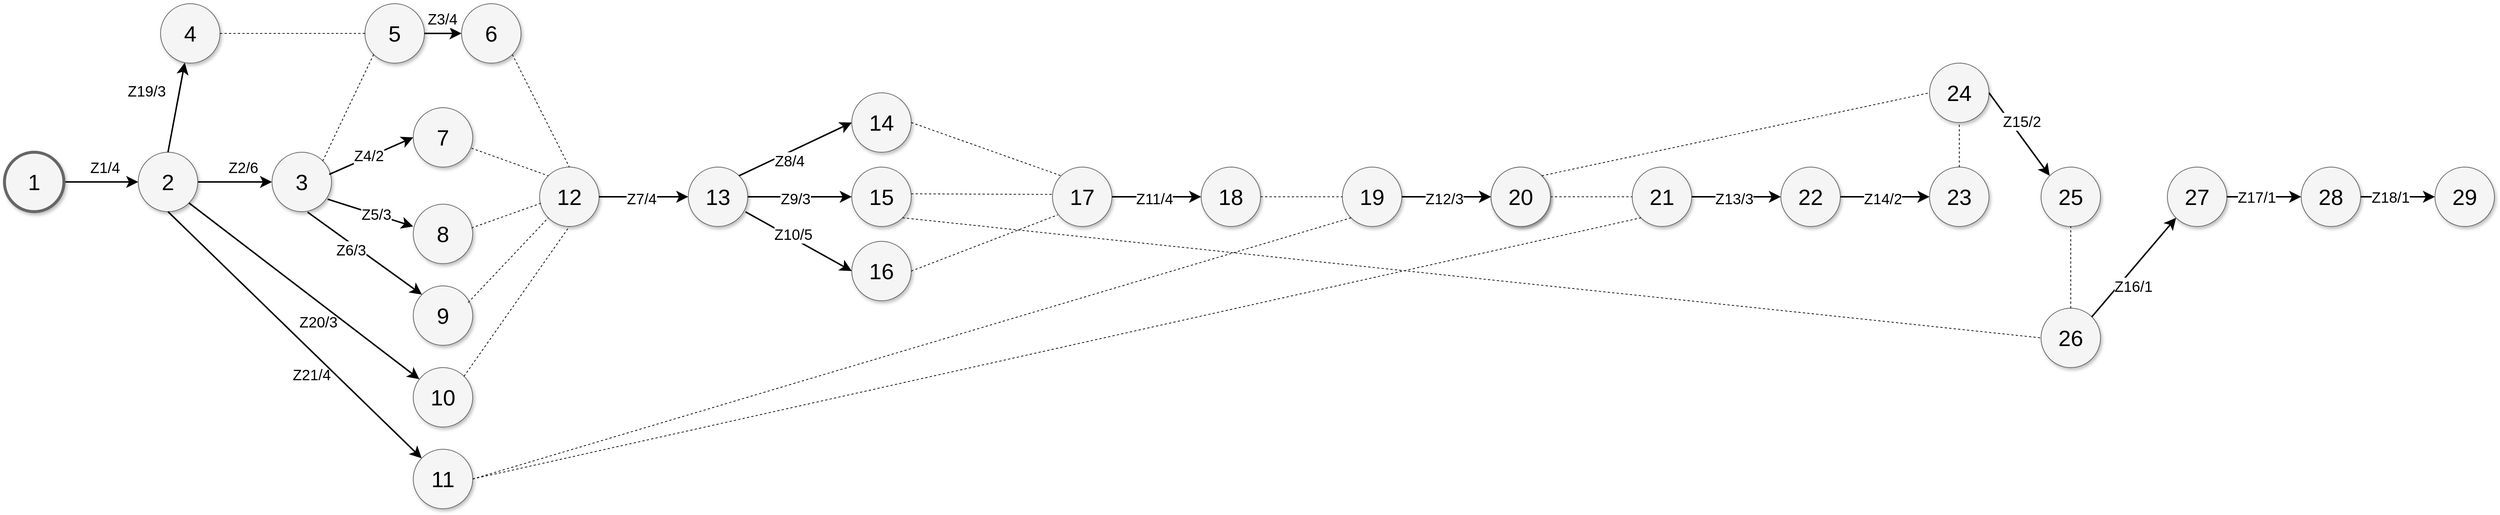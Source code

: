 <mxfile version="26.1.3">
  <diagram name="Page-1" id="ff44883e-f642-bcb2-894b-16b3d25a3f0b">
    <mxGraphModel dx="1693" dy="799" grid="1" gridSize="10" guides="1" tooltips="1" connect="1" arrows="1" fold="1" page="1" pageScale="1.5" pageWidth="1169" pageHeight="826" background="none" math="0" shadow="0">
      <root>
        <mxCell id="0" style=";html=1;" />
        <mxCell id="1" style=";html=1;" parent="0" />
        <mxCell id="f0bcc99304e6f5a-9" style="edgeStyle=none;curved=1;html=1;startSize=10;endArrow=classic;endFill=1;endSize=10;strokeColor=#000000;strokeWidth=2;fontSize=12;" parent="1" source="f0bcc99304e6f5a-1" target="f0bcc99304e6f5a-2" edge="1">
          <mxGeometry relative="1" as="geometry" />
        </mxCell>
        <mxCell id="f0bcc99304e6f5a-18" value="Z1/4" style="text;html=1;resizable=0;points=[];align=center;verticalAlign=middle;labelBackgroundColor=none;fontSize=20;" parent="f0bcc99304e6f5a-9" vertex="1" connectable="0">
          <mxGeometry x="0.255" y="-5" relative="1" as="geometry">
            <mxPoint x="-8" y="-25" as="offset" />
          </mxGeometry>
        </mxCell>
        <mxCell id="f0bcc99304e6f5a-1" value="1" style="ellipse;whiteSpace=wrap;html=1;rounded=0;shadow=1;strokeColor=#666666;strokeWidth=4;fontSize=30;align=center;fillColor=#f5f5f5;" parent="1" vertex="1">
          <mxGeometry x="10" y="560" width="80" height="80" as="geometry" />
        </mxCell>
        <mxCell id="f0bcc99304e6f5a-10" style="edgeStyle=none;curved=1;html=1;startSize=10;endFill=1;endSize=10;strokeWidth=2;fontSize=12;" parent="1" source="f0bcc99304e6f5a-2" target="f0bcc99304e6f5a-6" edge="1">
          <mxGeometry relative="1" as="geometry" />
        </mxCell>
        <mxCell id="f0bcc99304e6f5a-20" value="Z2/6" style="text;html=1;resizable=0;points=[];align=center;verticalAlign=middle;labelBackgroundColor=#ffffff;fontSize=20;" parent="f0bcc99304e6f5a-10" vertex="1" connectable="0">
          <mxGeometry x="0.154" relative="1" as="geometry">
            <mxPoint x="3" y="-20" as="offset" />
          </mxGeometry>
        </mxCell>
        <mxCell id="f0bcc99304e6f5a-2" value="2" style="ellipse;whiteSpace=wrap;html=1;rounded=0;shadow=1;strokeColor=#666666;strokeWidth=1;fontSize=30;align=center;fillColor=#f5f5f5;" parent="1" vertex="1">
          <mxGeometry x="190" y="560" width="80" height="80" as="geometry" />
        </mxCell>
        <mxCell id="f0bcc99304e6f5a-4" value="5" style="ellipse;whiteSpace=wrap;html=1;rounded=0;shadow=1;strokeColor=#666666;strokeWidth=1;fontSize=30;align=center;fillColor=#f5f5f5;" parent="1" vertex="1">
          <mxGeometry x="495" y="360" width="80" height="80" as="geometry" />
        </mxCell>
        <mxCell id="f0bcc99304e6f5a-6" value="3" style="ellipse;whiteSpace=wrap;html=1;rounded=0;shadow=1;strokeColor=#666666;strokeWidth=1;fontSize=30;align=center;fillColor=#f5f5f5;" parent="1" vertex="1">
          <mxGeometry x="370" y="560" width="80" height="80" as="geometry" />
        </mxCell>
        <mxCell id="OoFEEfyxgxCQ3jexst7W-2" value="7" style="ellipse;whiteSpace=wrap;html=1;rounded=0;shadow=1;strokeColor=#666666;strokeWidth=1;fontSize=30;align=center;fillColor=#f5f5f5;" parent="1" vertex="1">
          <mxGeometry x="560" y="500" width="80" height="80" as="geometry" />
        </mxCell>
        <mxCell id="OoFEEfyxgxCQ3jexst7W-3" style="edgeStyle=none;curved=1;html=1;startSize=10;endFill=1;endSize=10;strokeWidth=2;fontSize=12;entryX=0;entryY=0.5;entryDx=0;entryDy=0;exitX=0.962;exitY=0.373;exitDx=0;exitDy=0;exitPerimeter=0;" parent="1" source="f0bcc99304e6f5a-6" target="OoFEEfyxgxCQ3jexst7W-2" edge="1">
          <mxGeometry relative="1" as="geometry">
            <mxPoint x="420" y="912" as="sourcePoint" />
            <mxPoint x="582" y="939.29" as="targetPoint" />
          </mxGeometry>
        </mxCell>
        <mxCell id="OoFEEfyxgxCQ3jexst7W-4" value="Z4/2" style="text;html=1;resizable=0;points=[];align=center;verticalAlign=middle;labelBackgroundColor=#ffffff;fontSize=20;" parent="OoFEEfyxgxCQ3jexst7W-3" vertex="1" connectable="0">
          <mxGeometry x="-0.349" y="-1" relative="1" as="geometry">
            <mxPoint x="16" y="-11" as="offset" />
          </mxGeometry>
        </mxCell>
        <mxCell id="OoFEEfyxgxCQ3jexst7W-5" value="8" style="ellipse;whiteSpace=wrap;html=1;rounded=0;shadow=1;strokeColor=#666666;strokeWidth=1;fontSize=30;align=center;fillColor=#f5f5f5;" parent="1" vertex="1">
          <mxGeometry x="560" y="630" width="80" height="80" as="geometry" />
        </mxCell>
        <mxCell id="OoFEEfyxgxCQ3jexst7W-6" style="edgeStyle=none;curved=1;html=1;startSize=10;endFill=1;endSize=10;strokeWidth=2;fontSize=12;entryX=0;entryY=0.375;entryDx=0;entryDy=0;exitX=0.935;exitY=0.79;exitDx=0;exitDy=0;entryPerimeter=0;exitPerimeter=0;" parent="1" source="f0bcc99304e6f5a-6" target="OoFEEfyxgxCQ3jexst7W-5" edge="1">
          <mxGeometry relative="1" as="geometry">
            <mxPoint x="438" y="800" as="sourcePoint" />
            <mxPoint x="582" y="1111.29" as="targetPoint" />
          </mxGeometry>
        </mxCell>
        <mxCell id="OoFEEfyxgxCQ3jexst7W-7" value="Z5/3" style="text;html=1;resizable=0;points=[];align=center;verticalAlign=middle;labelBackgroundColor=#ffffff;fontSize=20;" parent="OoFEEfyxgxCQ3jexst7W-6" vertex="1" connectable="0">
          <mxGeometry x="-0.349" y="-1" relative="1" as="geometry">
            <mxPoint x="28" y="7" as="offset" />
          </mxGeometry>
        </mxCell>
        <mxCell id="OoFEEfyxgxCQ3jexst7W-8" value="9" style="ellipse;whiteSpace=wrap;html=1;rounded=0;shadow=1;strokeColor=#666666;strokeWidth=1;fontSize=30;align=center;fillColor=#f5f5f5;" parent="1" vertex="1">
          <mxGeometry x="560" y="740" width="80" height="80" as="geometry" />
        </mxCell>
        <mxCell id="OoFEEfyxgxCQ3jexst7W-9" style="edgeStyle=none;curved=1;html=1;startSize=10;endFill=1;endSize=10;strokeWidth=2;fontSize=12;entryX=0;entryY=0;entryDx=0;entryDy=0;exitX=0.598;exitY=1.008;exitDx=0;exitDy=0;exitPerimeter=0;" parent="1" source="f0bcc99304e6f5a-6" target="OoFEEfyxgxCQ3jexst7W-8" edge="1">
          <mxGeometry relative="1" as="geometry">
            <mxPoint x="425" y="780" as="sourcePoint" />
            <mxPoint x="582" y="1251.29" as="targetPoint" />
          </mxGeometry>
        </mxCell>
        <mxCell id="OoFEEfyxgxCQ3jexst7W-10" value="Z6/3" style="text;html=1;resizable=0;points=[];align=center;verticalAlign=middle;labelBackgroundColor=#ffffff;fontSize=20;" parent="OoFEEfyxgxCQ3jexst7W-9" vertex="1" connectable="0">
          <mxGeometry x="-0.349" y="-1" relative="1" as="geometry">
            <mxPoint x="8" y="13" as="offset" />
          </mxGeometry>
        </mxCell>
        <mxCell id="OoFEEfyxgxCQ3jexst7W-11" value="12" style="ellipse;whiteSpace=wrap;html=1;rounded=0;shadow=1;strokeColor=#666666;strokeWidth=1;fontSize=30;align=center;fillColor=#f5f5f5;" parent="1" vertex="1">
          <mxGeometry x="730" y="580" width="80" height="80" as="geometry" />
        </mxCell>
        <mxCell id="OoFEEfyxgxCQ3jexst7W-15" value="" style="endArrow=none;dashed=1;html=1;rounded=0;exitX=0.923;exitY=0.28;exitDx=0;exitDy=0;exitPerimeter=0;entryX=0;entryY=1;entryDx=0;entryDy=0;" parent="1" source="OoFEEfyxgxCQ3jexst7W-8" target="OoFEEfyxgxCQ3jexst7W-11" edge="1">
          <mxGeometry width="50" height="50" relative="1" as="geometry">
            <mxPoint x="670" y="760" as="sourcePoint" />
            <mxPoint x="720" y="710" as="targetPoint" />
          </mxGeometry>
        </mxCell>
        <mxCell id="OoFEEfyxgxCQ3jexst7W-18" value="" style="endArrow=none;dashed=1;html=1;rounded=0;exitX=0.981;exitY=0.399;exitDx=0;exitDy=0;exitPerimeter=0;entryX=0.024;entryY=0.608;entryDx=0;entryDy=0;entryPerimeter=0;" parent="1" source="OoFEEfyxgxCQ3jexst7W-5" target="OoFEEfyxgxCQ3jexst7W-11" edge="1">
          <mxGeometry width="50" height="50" relative="1" as="geometry">
            <mxPoint x="610" y="722.5" as="sourcePoint" />
            <mxPoint x="730" y="617.5" as="targetPoint" />
          </mxGeometry>
        </mxCell>
        <mxCell id="OoFEEfyxgxCQ3jexst7W-19" value="" style="endArrow=none;dashed=1;html=1;rounded=0;exitX=0.979;exitY=0.682;exitDx=0;exitDy=0;exitPerimeter=0;entryX=0;entryY=0;entryDx=0;entryDy=0;" parent="1" source="OoFEEfyxgxCQ3jexst7W-2" target="OoFEEfyxgxCQ3jexst7W-11" edge="1">
          <mxGeometry width="50" height="50" relative="1" as="geometry">
            <mxPoint x="648" y="582" as="sourcePoint" />
            <mxPoint x="738" y="550" as="targetPoint" />
          </mxGeometry>
        </mxCell>
        <mxCell id="OoFEEfyxgxCQ3jexst7W-20" value="" style="endArrow=none;dashed=1;html=1;rounded=0;exitX=1;exitY=1;exitDx=0;exitDy=0;entryX=0.5;entryY=0;entryDx=0;entryDy=0;" parent="1" source="OoFEEfyxgxCQ3jexst7W-52" target="OoFEEfyxgxCQ3jexst7W-11" edge="1">
          <mxGeometry width="50" height="50" relative="1" as="geometry">
            <mxPoint x="658" y="552" as="sourcePoint" />
            <mxPoint x="748" y="520" as="targetPoint" />
          </mxGeometry>
        </mxCell>
        <mxCell id="OoFEEfyxgxCQ3jexst7W-21" value="13" style="ellipse;whiteSpace=wrap;html=1;rounded=0;shadow=1;strokeColor=#666666;strokeWidth=1;fontSize=30;align=center;fillColor=#f5f5f5;" parent="1" vertex="1">
          <mxGeometry x="930" y="580" width="80" height="80" as="geometry" />
        </mxCell>
        <mxCell id="OoFEEfyxgxCQ3jexst7W-22" style="edgeStyle=none;curved=1;html=1;startSize=10;endFill=1;endSize=10;strokeWidth=2;fontSize=12;entryX=0;entryY=0.5;entryDx=0;entryDy=0;exitX=1;exitY=0.5;exitDx=0;exitDy=0;" parent="1" source="OoFEEfyxgxCQ3jexst7W-11" target="OoFEEfyxgxCQ3jexst7W-21" edge="1">
          <mxGeometry relative="1" as="geometry">
            <mxPoint x="780" y="576.5" as="sourcePoint" />
            <mxPoint x="917" y="1064.79" as="targetPoint" />
          </mxGeometry>
        </mxCell>
        <mxCell id="OoFEEfyxgxCQ3jexst7W-23" value="Z7/4" style="text;html=1;resizable=0;points=[];align=center;verticalAlign=middle;labelBackgroundColor=#ffffff;fontSize=20;" parent="OoFEEfyxgxCQ3jexst7W-22" vertex="1" connectable="0">
          <mxGeometry x="-0.349" y="-1" relative="1" as="geometry">
            <mxPoint x="18" y="1" as="offset" />
          </mxGeometry>
        </mxCell>
        <mxCell id="OoFEEfyxgxCQ3jexst7W-24" value="14" style="ellipse;whiteSpace=wrap;html=1;rounded=0;shadow=1;strokeColor=#666666;strokeWidth=1;fontSize=30;align=center;fillColor=#f5f5f5;" parent="1" vertex="1">
          <mxGeometry x="1150" y="480" width="80" height="80" as="geometry" />
        </mxCell>
        <mxCell id="OoFEEfyxgxCQ3jexst7W-25" style="edgeStyle=none;curved=1;html=1;startSize=10;endFill=1;endSize=10;strokeWidth=2;fontSize=12;entryX=0;entryY=0.5;entryDx=0;entryDy=0;exitX=1;exitY=0;exitDx=0;exitDy=0;" parent="1" source="OoFEEfyxgxCQ3jexst7W-21" target="OoFEEfyxgxCQ3jexst7W-24" edge="1">
          <mxGeometry relative="1" as="geometry">
            <mxPoint x="1020" y="490" as="sourcePoint" />
            <mxPoint x="1127" y="934.79" as="targetPoint" />
          </mxGeometry>
        </mxCell>
        <mxCell id="OoFEEfyxgxCQ3jexst7W-26" value="Z8&lt;span style=&quot;background-color: light-dark(rgb(255, 255, 255), rgb(18, 18, 18)); color: light-dark(rgb(0, 0, 0), rgb(255, 255, 255));&quot;&gt;/4&lt;/span&gt;" style="text;html=1;resizable=0;points=[];align=center;verticalAlign=middle;labelBackgroundColor=#ffffff;fontSize=20;" parent="OoFEEfyxgxCQ3jexst7W-25" vertex="1" connectable="0">
          <mxGeometry x="-0.349" y="-1" relative="1" as="geometry">
            <mxPoint x="18" y="1" as="offset" />
          </mxGeometry>
        </mxCell>
        <mxCell id="OoFEEfyxgxCQ3jexst7W-27" value="15" style="ellipse;whiteSpace=wrap;html=1;rounded=0;shadow=1;strokeColor=#666666;strokeWidth=1;fontSize=30;align=center;fillColor=#f5f5f5;" parent="1" vertex="1">
          <mxGeometry x="1150" y="580" width="80" height="80" as="geometry" />
        </mxCell>
        <mxCell id="OoFEEfyxgxCQ3jexst7W-28" style="edgeStyle=none;curved=1;html=1;startSize=10;endFill=1;endSize=10;strokeWidth=2;fontSize=12;entryX=0;entryY=0.5;entryDx=0;entryDy=0;exitX=1;exitY=0.5;exitDx=0;exitDy=0;" parent="1" source="OoFEEfyxgxCQ3jexst7W-21" target="OoFEEfyxgxCQ3jexst7W-27" edge="1">
          <mxGeometry relative="1" as="geometry">
            <mxPoint x="1030" y="590" as="sourcePoint" />
            <mxPoint x="1137" y="1034.79" as="targetPoint" />
          </mxGeometry>
        </mxCell>
        <mxCell id="OoFEEfyxgxCQ3jexst7W-29" value="Z9/3" style="text;html=1;resizable=0;points=[];align=center;verticalAlign=middle;labelBackgroundColor=#ffffff;fontSize=20;" parent="OoFEEfyxgxCQ3jexst7W-28" vertex="1" connectable="0">
          <mxGeometry x="-0.349" y="-1" relative="1" as="geometry">
            <mxPoint x="18" y="1" as="offset" />
          </mxGeometry>
        </mxCell>
        <mxCell id="OoFEEfyxgxCQ3jexst7W-30" value="16" style="ellipse;whiteSpace=wrap;html=1;rounded=0;shadow=1;strokeColor=#666666;strokeWidth=1;fontSize=30;align=center;fillColor=#f5f5f5;" parent="1" vertex="1">
          <mxGeometry x="1150" y="680" width="80" height="80" as="geometry" />
        </mxCell>
        <mxCell id="OoFEEfyxgxCQ3jexst7W-31" style="edgeStyle=none;curved=1;html=1;startSize=10;endFill=1;endSize=10;strokeWidth=2;fontSize=12;entryX=0;entryY=0.5;entryDx=0;entryDy=0;exitX=0.962;exitY=0.753;exitDx=0;exitDy=0;exitPerimeter=0;" parent="1" source="OoFEEfyxgxCQ3jexst7W-21" target="OoFEEfyxgxCQ3jexst7W-30" edge="1">
          <mxGeometry relative="1" as="geometry">
            <mxPoint x="1020" y="690" as="sourcePoint" />
            <mxPoint x="1127" y="1134.79" as="targetPoint" />
          </mxGeometry>
        </mxCell>
        <mxCell id="OoFEEfyxgxCQ3jexst7W-32" value="Z10/5" style="text;html=1;resizable=0;points=[];align=center;verticalAlign=middle;labelBackgroundColor=#ffffff;fontSize=20;" parent="OoFEEfyxgxCQ3jexst7W-31" vertex="1" connectable="0">
          <mxGeometry x="-0.349" y="-1" relative="1" as="geometry">
            <mxPoint x="18" y="3" as="offset" />
          </mxGeometry>
        </mxCell>
        <mxCell id="OoFEEfyxgxCQ3jexst7W-36" value="17" style="ellipse;whiteSpace=wrap;html=1;rounded=0;shadow=1;strokeColor=#666666;strokeWidth=1;fontSize=30;align=center;fillColor=#f5f5f5;" parent="1" vertex="1">
          <mxGeometry x="1420" y="580" width="80" height="80" as="geometry" />
        </mxCell>
        <mxCell id="OoFEEfyxgxCQ3jexst7W-39" value="" style="endArrow=none;dashed=1;html=1;rounded=0;exitX=1;exitY=0.5;exitDx=0;exitDy=0;entryX=0.087;entryY=0.805;entryDx=0;entryDy=0;entryPerimeter=0;" parent="1" source="OoFEEfyxgxCQ3jexst7W-30" target="OoFEEfyxgxCQ3jexst7W-36" edge="1">
          <mxGeometry width="50" height="50" relative="1" as="geometry">
            <mxPoint x="1297" y="672" as="sourcePoint" />
            <mxPoint x="1391" y="639" as="targetPoint" />
          </mxGeometry>
        </mxCell>
        <mxCell id="OoFEEfyxgxCQ3jexst7W-40" value="" style="endArrow=none;dashed=1;html=1;rounded=0;exitX=0.999;exitY=0.45;exitDx=0;exitDy=0;entryX=0;entryY=0.46;entryDx=0;entryDy=0;entryPerimeter=0;exitPerimeter=0;" parent="1" source="OoFEEfyxgxCQ3jexst7W-27" target="OoFEEfyxgxCQ3jexst7W-36" edge="1">
          <mxGeometry width="50" height="50" relative="1" as="geometry">
            <mxPoint x="1297" y="585" as="sourcePoint" />
            <mxPoint x="1396" y="605" as="targetPoint" />
          </mxGeometry>
        </mxCell>
        <mxCell id="OoFEEfyxgxCQ3jexst7W-41" value="" style="endArrow=none;dashed=1;html=1;rounded=0;exitX=1;exitY=0.5;exitDx=0;exitDy=0;entryX=0;entryY=0;entryDx=0;entryDy=0;" parent="1" source="OoFEEfyxgxCQ3jexst7W-24" target="OoFEEfyxgxCQ3jexst7W-36" edge="1">
          <mxGeometry width="50" height="50" relative="1" as="geometry">
            <mxPoint x="1280" y="454" as="sourcePoint" />
            <mxPoint x="1408" y="594" as="targetPoint" />
          </mxGeometry>
        </mxCell>
        <mxCell id="OoFEEfyxgxCQ3jexst7W-44" value="18" style="ellipse;whiteSpace=wrap;html=1;rounded=0;shadow=1;strokeColor=#666666;strokeWidth=1;fontSize=30;align=center;fillColor=#f5f5f5;" parent="1" vertex="1">
          <mxGeometry x="1620" y="580" width="80" height="80" as="geometry" />
        </mxCell>
        <mxCell id="OoFEEfyxgxCQ3jexst7W-45" style="edgeStyle=none;curved=1;html=1;startSize=10;endFill=1;endSize=10;strokeWidth=2;fontSize=12;entryX=0;entryY=0.5;entryDx=0;entryDy=0;exitX=1;exitY=0.5;exitDx=0;exitDy=0;" parent="1" source="OoFEEfyxgxCQ3jexst7W-36" target="OoFEEfyxgxCQ3jexst7W-44" edge="1">
          <mxGeometry relative="1" as="geometry">
            <mxPoint x="1500" y="620" as="sourcePoint" />
            <mxPoint x="1607" y="1064.79" as="targetPoint" />
          </mxGeometry>
        </mxCell>
        <mxCell id="OoFEEfyxgxCQ3jexst7W-46" value="Z11/4" style="text;html=1;resizable=0;points=[];align=center;verticalAlign=middle;labelBackgroundColor=#ffffff;fontSize=20;" parent="OoFEEfyxgxCQ3jexst7W-45" vertex="1" connectable="0">
          <mxGeometry x="-0.349" y="-1" relative="1" as="geometry">
            <mxPoint x="18" y="1" as="offset" />
          </mxGeometry>
        </mxCell>
        <mxCell id="OoFEEfyxgxCQ3jexst7W-47" value="19" style="ellipse;whiteSpace=wrap;html=1;rounded=0;shadow=1;strokeColor=#666666;strokeWidth=1;fontSize=30;align=center;fillColor=#f5f5f5;" parent="1" vertex="1">
          <mxGeometry x="1810" y="580" width="80" height="80" as="geometry" />
        </mxCell>
        <mxCell id="OoFEEfyxgxCQ3jexst7W-48" value="" style="endArrow=none;dashed=1;html=1;rounded=0;exitX=1;exitY=0.5;exitDx=0;exitDy=0;entryX=0;entryY=0.5;entryDx=0;entryDy=0;" parent="1" source="OoFEEfyxgxCQ3jexst7W-44" target="OoFEEfyxgxCQ3jexst7W-47" edge="1">
          <mxGeometry width="50" height="50" relative="1" as="geometry">
            <mxPoint x="1710" y="616" as="sourcePoint" />
            <mxPoint x="1880" y="620" as="targetPoint" />
          </mxGeometry>
        </mxCell>
        <mxCell id="OoFEEfyxgxCQ3jexst7W-49" value="" style="endArrow=none;dashed=1;html=1;rounded=0;exitX=1;exitY=0.5;exitDx=0;exitDy=0;entryX=0;entryY=1;entryDx=0;entryDy=0;" parent="1" source="OoFEEfyxgxCQ3jexst7W-62" target="OoFEEfyxgxCQ3jexst7W-47" edge="1">
          <mxGeometry width="50" height="50" relative="1" as="geometry">
            <mxPoint x="710" y="990" as="sourcePoint" />
            <mxPoint x="1790" y="530" as="targetPoint" />
          </mxGeometry>
        </mxCell>
        <mxCell id="OoFEEfyxgxCQ3jexst7W-51" value="" style="endArrow=none;dashed=1;html=1;rounded=0;exitX=0;exitY=1;exitDx=0;exitDy=0;entryX=1;entryY=0;entryDx=0;entryDy=0;" parent="1" source="f0bcc99304e6f5a-4" target="f0bcc99304e6f5a-6" edge="1">
          <mxGeometry width="50" height="50" relative="1" as="geometry">
            <mxPoint x="310" y="370" as="sourcePoint" />
            <mxPoint x="438" y="510" as="targetPoint" />
          </mxGeometry>
        </mxCell>
        <mxCell id="OoFEEfyxgxCQ3jexst7W-52" value="6" style="ellipse;whiteSpace=wrap;html=1;rounded=0;shadow=1;strokeColor=#666666;strokeWidth=1;fontSize=30;align=center;fillColor=#f5f5f5;" parent="1" vertex="1">
          <mxGeometry x="625" y="360" width="80" height="80" as="geometry" />
        </mxCell>
        <mxCell id="OoFEEfyxgxCQ3jexst7W-53" style="edgeStyle=none;curved=1;html=1;startSize=10;endFill=1;endSize=10;strokeWidth=2;fontSize=12;entryX=0;entryY=0.5;entryDx=0;entryDy=0;exitX=1;exitY=0.5;exitDx=0;exitDy=0;" parent="1" source="f0bcc99304e6f5a-4" target="OoFEEfyxgxCQ3jexst7W-52" edge="1">
          <mxGeometry relative="1" as="geometry">
            <mxPoint x="595" y="492" as="sourcePoint" />
            <mxPoint x="757" y="519.29" as="targetPoint" />
          </mxGeometry>
        </mxCell>
        <mxCell id="OoFEEfyxgxCQ3jexst7W-54" value="Z3/4" style="text;html=1;resizable=0;points=[];align=center;verticalAlign=middle;labelBackgroundColor=#ffffff;fontSize=20;" parent="OoFEEfyxgxCQ3jexst7W-53" vertex="1" connectable="0">
          <mxGeometry x="-0.349" y="-1" relative="1" as="geometry">
            <mxPoint x="7" y="-21" as="offset" />
          </mxGeometry>
        </mxCell>
        <mxCell id="OoFEEfyxgxCQ3jexst7W-56" style="edgeStyle=none;curved=1;html=1;startSize=10;endArrow=classic;endFill=1;endSize=10;strokeColor=#000000;strokeWidth=2;fontSize=12;exitX=1;exitY=1;exitDx=0;exitDy=0;" parent="1" source="f0bcc99304e6f5a-2" target="OoFEEfyxgxCQ3jexst7W-58" edge="1">
          <mxGeometry relative="1" as="geometry">
            <mxPoint x="40" y="460" as="sourcePoint" />
          </mxGeometry>
        </mxCell>
        <mxCell id="OoFEEfyxgxCQ3jexst7W-57" value="Z20/3" style="text;html=1;resizable=0;points=[];align=center;verticalAlign=middle;labelBackgroundColor=none;fontSize=20;" parent="OoFEEfyxgxCQ3jexst7W-56" vertex="1" connectable="0">
          <mxGeometry x="0.255" y="-5" relative="1" as="geometry">
            <mxPoint x="-18" y="7" as="offset" />
          </mxGeometry>
        </mxCell>
        <mxCell id="OoFEEfyxgxCQ3jexst7W-58" value="10" style="ellipse;whiteSpace=wrap;html=1;rounded=0;shadow=1;strokeColor=#666666;strokeWidth=1;fontSize=30;align=center;fillColor=#f5f5f5;" parent="1" vertex="1">
          <mxGeometry x="560" y="850" width="80" height="80" as="geometry" />
        </mxCell>
        <mxCell id="OoFEEfyxgxCQ3jexst7W-59" value="" style="endArrow=none;dashed=1;html=1;rounded=0;exitX=1;exitY=0;exitDx=0;exitDy=0;entryX=0.5;entryY=1;entryDx=0;entryDy=0;" parent="1" source="OoFEEfyxgxCQ3jexst7W-58" target="OoFEEfyxgxCQ3jexst7W-11" edge="1">
          <mxGeometry width="50" height="50" relative="1" as="geometry">
            <mxPoint x="644" y="772" as="sourcePoint" />
            <mxPoint x="764" y="667" as="targetPoint" />
          </mxGeometry>
        </mxCell>
        <mxCell id="OoFEEfyxgxCQ3jexst7W-60" style="edgeStyle=none;curved=1;html=1;startSize=10;endArrow=classic;endFill=1;endSize=10;strokeColor=#000000;strokeWidth=2;fontSize=12;exitX=0.5;exitY=1;exitDx=0;exitDy=0;" parent="1" source="f0bcc99304e6f5a-2" target="OoFEEfyxgxCQ3jexst7W-62" edge="1">
          <mxGeometry relative="1" as="geometry">
            <mxPoint x="85" y="720" as="sourcePoint" />
          </mxGeometry>
        </mxCell>
        <mxCell id="OoFEEfyxgxCQ3jexst7W-61" value="Z21/4" style="text;html=1;resizable=0;points=[];align=center;verticalAlign=middle;labelBackgroundColor=none;fontSize=20;" parent="OoFEEfyxgxCQ3jexst7W-60" vertex="1" connectable="0">
          <mxGeometry x="0.255" y="-5" relative="1" as="geometry">
            <mxPoint x="-18" y="7" as="offset" />
          </mxGeometry>
        </mxCell>
        <mxCell id="OoFEEfyxgxCQ3jexst7W-62" value="11" style="ellipse;whiteSpace=wrap;html=1;rounded=0;shadow=1;strokeColor=#666666;strokeWidth=1;fontSize=30;align=center;fillColor=#f5f5f5;" parent="1" vertex="1">
          <mxGeometry x="560" y="960" width="80" height="80" as="geometry" />
        </mxCell>
        <mxCell id="OoFEEfyxgxCQ3jexst7W-63" value="14" style="ellipse;whiteSpace=wrap;html=1;rounded=0;shadow=1;strokeColor=#666666;strokeWidth=1;fontSize=30;align=center;fillColor=#f5f5f5;" parent="1" vertex="1">
          <mxGeometry x="2010" y="580" width="80" height="80" as="geometry" />
        </mxCell>
        <mxCell id="OoFEEfyxgxCQ3jexst7W-64" style="edgeStyle=none;curved=1;html=1;startSize=10;endFill=1;endSize=10;strokeWidth=2;fontSize=12;entryX=0;entryY=0.5;entryDx=0;entryDy=0;exitX=1;exitY=0.5;exitDx=0;exitDy=0;" parent="1" source="OoFEEfyxgxCQ3jexst7W-47" target="OoFEEfyxgxCQ3jexst7W-63" edge="1">
          <mxGeometry relative="1" as="geometry">
            <mxPoint x="1890" y="620" as="sourcePoint" />
            <mxPoint x="1997" y="1064.79" as="targetPoint" />
          </mxGeometry>
        </mxCell>
        <mxCell id="OoFEEfyxgxCQ3jexst7W-65" value="Z12/3" style="text;html=1;resizable=0;points=[];align=center;verticalAlign=middle;labelBackgroundColor=#ffffff;fontSize=20;" parent="OoFEEfyxgxCQ3jexst7W-64" vertex="1" connectable="0">
          <mxGeometry x="-0.349" y="-1" relative="1" as="geometry">
            <mxPoint x="18" y="1" as="offset" />
          </mxGeometry>
        </mxCell>
        <mxCell id="OoFEEfyxgxCQ3jexst7W-66" value="21" style="ellipse;whiteSpace=wrap;html=1;rounded=0;shadow=1;strokeColor=#666666;strokeWidth=1;fontSize=30;align=center;fillColor=#f5f5f5;" parent="1" vertex="1">
          <mxGeometry x="2200" y="580" width="80" height="80" as="geometry" />
        </mxCell>
        <mxCell id="OoFEEfyxgxCQ3jexst7W-67" value="" style="endArrow=none;dashed=1;html=1;rounded=0;exitX=1;exitY=0.5;exitDx=0;exitDy=0;entryX=0;entryY=0.5;entryDx=0;entryDy=0;" parent="1" source="OoFEEfyxgxCQ3jexst7W-63" target="OoFEEfyxgxCQ3jexst7W-66" edge="1">
          <mxGeometry width="50" height="50" relative="1" as="geometry">
            <mxPoint x="2090" y="620" as="sourcePoint" />
            <mxPoint x="2270" y="620" as="targetPoint" />
          </mxGeometry>
        </mxCell>
        <mxCell id="OoFEEfyxgxCQ3jexst7W-68" value="" style="endArrow=none;dashed=1;html=1;rounded=0;exitX=1;exitY=0.5;exitDx=0;exitDy=0;entryX=0;entryY=1;entryDx=0;entryDy=0;" parent="1" source="OoFEEfyxgxCQ3jexst7W-62" target="OoFEEfyxgxCQ3jexst7W-66" edge="1">
          <mxGeometry width="50" height="50" relative="1" as="geometry">
            <mxPoint x="650" y="1010" as="sourcePoint" />
            <mxPoint x="1822" y="642" as="targetPoint" />
          </mxGeometry>
        </mxCell>
        <mxCell id="OoFEEfyxgxCQ3jexst7W-70" style="edgeStyle=none;curved=1;html=1;startSize=10;endFill=1;endSize=10;strokeWidth=2;fontSize=12;entryX=0;entryY=0.5;entryDx=0;entryDy=0;exitX=1;exitY=0.5;exitDx=0;exitDy=0;" parent="1" source="OoFEEfyxgxCQ3jexst7W-47" target="OoFEEfyxgxCQ3jexst7W-72" edge="1">
          <mxGeometry relative="1" as="geometry">
            <mxPoint x="1890" y="620" as="sourcePoint" />
            <mxPoint x="1997" y="1064.79" as="targetPoint" />
          </mxGeometry>
        </mxCell>
        <mxCell id="OoFEEfyxgxCQ3jexst7W-71" value="Z12/3" style="text;html=1;resizable=0;points=[];align=center;verticalAlign=middle;labelBackgroundColor=#ffffff;fontSize=20;" parent="OoFEEfyxgxCQ3jexst7W-70" vertex="1" connectable="0">
          <mxGeometry x="-0.349" y="-1" relative="1" as="geometry">
            <mxPoint x="18" y="1" as="offset" />
          </mxGeometry>
        </mxCell>
        <mxCell id="OoFEEfyxgxCQ3jexst7W-72" value="20" style="ellipse;whiteSpace=wrap;html=1;rounded=0;shadow=1;strokeColor=#666666;strokeWidth=1;fontSize=30;align=center;fillColor=#f5f5f5;" parent="1" vertex="1">
          <mxGeometry x="2010" y="580" width="80" height="80" as="geometry" />
        </mxCell>
        <mxCell id="OoFEEfyxgxCQ3jexst7W-73" style="edgeStyle=none;curved=1;html=1;startSize=10;endFill=1;endSize=10;strokeWidth=2;fontSize=12;entryX=0;entryY=0.5;entryDx=0;entryDy=0;exitX=1;exitY=0.5;exitDx=0;exitDy=0;" parent="1" source="OoFEEfyxgxCQ3jexst7W-66" target="OoFEEfyxgxCQ3jexst7W-75" edge="1">
          <mxGeometry relative="1" as="geometry">
            <mxPoint x="2280" y="620" as="sourcePoint" />
            <mxPoint x="2387" y="1064.79" as="targetPoint" />
          </mxGeometry>
        </mxCell>
        <mxCell id="OoFEEfyxgxCQ3jexst7W-74" value="Z13/3" style="text;html=1;resizable=0;points=[];align=center;verticalAlign=middle;labelBackgroundColor=#ffffff;fontSize=20;" parent="OoFEEfyxgxCQ3jexst7W-73" vertex="1" connectable="0">
          <mxGeometry x="-0.349" y="-1" relative="1" as="geometry">
            <mxPoint x="18" y="1" as="offset" />
          </mxGeometry>
        </mxCell>
        <mxCell id="OoFEEfyxgxCQ3jexst7W-75" value="22" style="ellipse;whiteSpace=wrap;html=1;rounded=0;shadow=1;strokeColor=#666666;strokeWidth=1;fontSize=30;align=center;fillColor=#f5f5f5;" parent="1" vertex="1">
          <mxGeometry x="2400" y="580" width="80" height="80" as="geometry" />
        </mxCell>
        <mxCell id="OoFEEfyxgxCQ3jexst7W-77" style="edgeStyle=none;curved=1;html=1;startSize=10;endFill=1;endSize=10;strokeWidth=2;fontSize=12;entryX=0;entryY=0.5;entryDx=0;entryDy=0;exitX=1;exitY=0.5;exitDx=0;exitDy=0;" parent="1" source="OoFEEfyxgxCQ3jexst7W-75" target="OoFEEfyxgxCQ3jexst7W-79" edge="1">
          <mxGeometry relative="1" as="geometry">
            <mxPoint x="2480" y="620" as="sourcePoint" />
            <mxPoint x="2587" y="1064.79" as="targetPoint" />
          </mxGeometry>
        </mxCell>
        <mxCell id="OoFEEfyxgxCQ3jexst7W-78" value="Z14/2" style="text;html=1;resizable=0;points=[];align=center;verticalAlign=middle;labelBackgroundColor=#ffffff;fontSize=20;" parent="OoFEEfyxgxCQ3jexst7W-77" vertex="1" connectable="0">
          <mxGeometry x="-0.349" y="-1" relative="1" as="geometry">
            <mxPoint x="18" y="1" as="offset" />
          </mxGeometry>
        </mxCell>
        <mxCell id="OoFEEfyxgxCQ3jexst7W-79" value="23" style="ellipse;whiteSpace=wrap;html=1;rounded=0;shadow=1;strokeColor=#666666;strokeWidth=1;fontSize=30;align=center;fillColor=#f5f5f5;" parent="1" vertex="1">
          <mxGeometry x="2600" y="580" width="80" height="80" as="geometry" />
        </mxCell>
        <mxCell id="OoFEEfyxgxCQ3jexst7W-81" value="" style="endArrow=none;dashed=1;html=1;rounded=0;exitX=1;exitY=0;exitDx=0;exitDy=0;entryX=0;entryY=0.5;entryDx=0;entryDy=0;" parent="1" source="OoFEEfyxgxCQ3jexst7W-72" target="OoFEEfyxgxCQ3jexst7W-82" edge="1">
          <mxGeometry width="50" height="50" relative="1" as="geometry">
            <mxPoint x="2130" y="530" as="sourcePoint" />
            <mxPoint x="2240" y="530" as="targetPoint" />
          </mxGeometry>
        </mxCell>
        <mxCell id="OoFEEfyxgxCQ3jexst7W-82" value="24" style="ellipse;whiteSpace=wrap;html=1;rounded=0;shadow=1;strokeColor=#666666;strokeWidth=1;fontSize=30;align=center;fillColor=#f5f5f5;" parent="1" vertex="1">
          <mxGeometry x="2600" y="440" width="80" height="80" as="geometry" />
        </mxCell>
        <mxCell id="OoFEEfyxgxCQ3jexst7W-84" value="" style="endArrow=none;dashed=1;html=1;rounded=0;exitX=0.5;exitY=0;exitDx=0;exitDy=0;entryX=0.5;entryY=1;entryDx=0;entryDy=0;" parent="1" source="OoFEEfyxgxCQ3jexst7W-79" target="OoFEEfyxgxCQ3jexst7W-82" edge="1">
          <mxGeometry width="50" height="50" relative="1" as="geometry">
            <mxPoint x="2620" y="540" as="sourcePoint" />
            <mxPoint x="2730" y="540" as="targetPoint" />
          </mxGeometry>
        </mxCell>
        <mxCell id="OoFEEfyxgxCQ3jexst7W-85" style="edgeStyle=none;curved=1;html=1;startSize=10;endFill=1;endSize=10;strokeWidth=2;fontSize=12;entryX=0;entryY=0;entryDx=0;entryDy=0;exitX=1;exitY=0.5;exitDx=0;exitDy=0;" parent="1" source="OoFEEfyxgxCQ3jexst7W-82" target="OoFEEfyxgxCQ3jexst7W-87" edge="1">
          <mxGeometry relative="1" as="geometry">
            <mxPoint x="2680" y="480" as="sourcePoint" />
            <mxPoint x="2787" y="924.79" as="targetPoint" />
          </mxGeometry>
        </mxCell>
        <mxCell id="OoFEEfyxgxCQ3jexst7W-86" value="Z15/2" style="text;html=1;resizable=0;points=[];align=center;verticalAlign=middle;labelBackgroundColor=#ffffff;fontSize=20;" parent="OoFEEfyxgxCQ3jexst7W-85" vertex="1" connectable="0">
          <mxGeometry x="-0.349" y="-1" relative="1" as="geometry">
            <mxPoint x="18" y="1" as="offset" />
          </mxGeometry>
        </mxCell>
        <mxCell id="OoFEEfyxgxCQ3jexst7W-87" value="25" style="ellipse;whiteSpace=wrap;html=1;rounded=0;shadow=1;strokeColor=#666666;strokeWidth=1;fontSize=30;align=center;fillColor=#f5f5f5;" parent="1" vertex="1">
          <mxGeometry x="2750" y="580" width="80" height="80" as="geometry" />
        </mxCell>
        <mxCell id="OoFEEfyxgxCQ3jexst7W-92" value="26" style="ellipse;whiteSpace=wrap;html=1;rounded=0;shadow=1;strokeColor=#666666;strokeWidth=1;fontSize=30;align=center;fillColor=#f5f5f5;" parent="1" vertex="1">
          <mxGeometry x="2750" y="770" width="80" height="80" as="geometry" />
        </mxCell>
        <mxCell id="OoFEEfyxgxCQ3jexst7W-93" value="" style="endArrow=none;dashed=1;html=1;rounded=0;exitX=1;exitY=1;exitDx=0;exitDy=0;entryX=0;entryY=0.5;entryDx=0;entryDy=0;" parent="1" source="OoFEEfyxgxCQ3jexst7W-27" target="OoFEEfyxgxCQ3jexst7W-92" edge="1">
          <mxGeometry width="50" height="50" relative="1" as="geometry">
            <mxPoint x="1240" y="730" as="sourcePoint" />
            <mxPoint x="1437" y="654" as="targetPoint" />
          </mxGeometry>
        </mxCell>
        <mxCell id="OoFEEfyxgxCQ3jexst7W-94" value="" style="endArrow=none;dashed=1;html=1;rounded=0;exitX=0.5;exitY=0;exitDx=0;exitDy=0;entryX=0.5;entryY=1;entryDx=0;entryDy=0;" parent="1" source="OoFEEfyxgxCQ3jexst7W-92" target="OoFEEfyxgxCQ3jexst7W-87" edge="1">
          <mxGeometry width="50" height="50" relative="1" as="geometry">
            <mxPoint x="2740" y="720" as="sourcePoint" />
            <mxPoint x="2740" y="660" as="targetPoint" />
          </mxGeometry>
        </mxCell>
        <mxCell id="OoFEEfyxgxCQ3jexst7W-95" style="edgeStyle=none;curved=1;html=1;startSize=10;endFill=1;endSize=10;strokeWidth=2;fontSize=12;entryX=0;entryY=1;entryDx=0;entryDy=0;exitX=1;exitY=0;exitDx=0;exitDy=0;" parent="1" source="OoFEEfyxgxCQ3jexst7W-92" target="OoFEEfyxgxCQ3jexst7W-97" edge="1">
          <mxGeometry relative="1" as="geometry">
            <mxPoint x="2850" y="480" as="sourcePoint" />
            <mxPoint x="2957" y="924.79" as="targetPoint" />
          </mxGeometry>
        </mxCell>
        <mxCell id="OoFEEfyxgxCQ3jexst7W-96" value="Z16/1" style="text;html=1;resizable=0;points=[];align=center;verticalAlign=middle;labelBackgroundColor=#ffffff;fontSize=20;" parent="OoFEEfyxgxCQ3jexst7W-95" vertex="1" connectable="0">
          <mxGeometry x="-0.349" y="-1" relative="1" as="geometry">
            <mxPoint x="18" y="1" as="offset" />
          </mxGeometry>
        </mxCell>
        <mxCell id="OoFEEfyxgxCQ3jexst7W-97" value="27" style="ellipse;whiteSpace=wrap;html=1;rounded=0;shadow=1;strokeColor=#666666;strokeWidth=1;fontSize=30;align=center;fillColor=#f5f5f5;" parent="1" vertex="1">
          <mxGeometry x="2920" y="580" width="80" height="80" as="geometry" />
        </mxCell>
        <mxCell id="OoFEEfyxgxCQ3jexst7W-98" style="edgeStyle=none;curved=1;html=1;startSize=10;endFill=1;endSize=10;strokeWidth=2;fontSize=12;entryX=0;entryY=0.5;entryDx=0;entryDy=0;exitX=1;exitY=0.5;exitDx=0;exitDy=0;" parent="1" source="OoFEEfyxgxCQ3jexst7W-97" target="OoFEEfyxgxCQ3jexst7W-100" edge="1">
          <mxGeometry relative="1" as="geometry">
            <mxPoint x="3000" y="620" as="sourcePoint" />
            <mxPoint x="3147" y="924.79" as="targetPoint" />
          </mxGeometry>
        </mxCell>
        <mxCell id="OoFEEfyxgxCQ3jexst7W-99" value="Z17/1" style="text;html=1;resizable=0;points=[];align=center;verticalAlign=middle;labelBackgroundColor=#ffffff;fontSize=20;" parent="OoFEEfyxgxCQ3jexst7W-98" vertex="1" connectable="0">
          <mxGeometry x="-0.349" y="-1" relative="1" as="geometry">
            <mxPoint x="7" y="-1" as="offset" />
          </mxGeometry>
        </mxCell>
        <mxCell id="OoFEEfyxgxCQ3jexst7W-100" value="28" style="ellipse;whiteSpace=wrap;html=1;rounded=0;shadow=1;strokeColor=#666666;strokeWidth=1;fontSize=30;align=center;fillColor=#f5f5f5;" parent="1" vertex="1">
          <mxGeometry x="3100" y="580" width="80" height="80" as="geometry" />
        </mxCell>
        <mxCell id="OoFEEfyxgxCQ3jexst7W-101" style="edgeStyle=none;curved=1;html=1;startSize=10;endFill=1;endSize=10;strokeWidth=2;fontSize=12;entryX=0;entryY=0.5;entryDx=0;entryDy=0;exitX=1;exitY=0.5;exitDx=0;exitDy=0;" parent="1" source="OoFEEfyxgxCQ3jexst7W-100" target="OoFEEfyxgxCQ3jexst7W-103" edge="1">
          <mxGeometry relative="1" as="geometry">
            <mxPoint x="3180" y="620" as="sourcePoint" />
            <mxPoint x="3327" y="924.79" as="targetPoint" />
          </mxGeometry>
        </mxCell>
        <mxCell id="OoFEEfyxgxCQ3jexst7W-102" value="Z18/1" style="text;html=1;resizable=0;points=[];align=center;verticalAlign=middle;labelBackgroundColor=#ffffff;fontSize=20;" parent="OoFEEfyxgxCQ3jexst7W-101" vertex="1" connectable="0">
          <mxGeometry x="-0.349" y="-1" relative="1" as="geometry">
            <mxPoint x="7" y="-1" as="offset" />
          </mxGeometry>
        </mxCell>
        <mxCell id="OoFEEfyxgxCQ3jexst7W-103" value="29" style="ellipse;whiteSpace=wrap;html=1;rounded=0;shadow=1;strokeColor=#666666;strokeWidth=1;fontSize=30;align=center;fillColor=#f5f5f5;" parent="1" vertex="1">
          <mxGeometry x="3280" y="580" width="80" height="80" as="geometry" />
        </mxCell>
        <mxCell id="OoFEEfyxgxCQ3jexst7W-104" style="edgeStyle=none;curved=1;html=1;startSize=10;endArrow=classic;endFill=1;endSize=10;strokeColor=#000000;strokeWidth=2;fontSize=12;exitX=0.5;exitY=0;exitDx=0;exitDy=0;" parent="1" source="f0bcc99304e6f5a-2" target="OoFEEfyxgxCQ3jexst7W-106" edge="1">
          <mxGeometry relative="1" as="geometry">
            <mxPoint x="-210" y="130" as="sourcePoint" />
          </mxGeometry>
        </mxCell>
        <mxCell id="OoFEEfyxgxCQ3jexst7W-105" value="Z19/3" style="text;html=1;resizable=0;points=[];align=center;verticalAlign=middle;labelBackgroundColor=none;fontSize=20;" parent="OoFEEfyxgxCQ3jexst7W-104" vertex="1" connectable="0">
          <mxGeometry x="0.255" y="-5" relative="1" as="geometry">
            <mxPoint x="-48" y="-8" as="offset" />
          </mxGeometry>
        </mxCell>
        <mxCell id="OoFEEfyxgxCQ3jexst7W-106" value="4" style="ellipse;whiteSpace=wrap;html=1;rounded=0;shadow=1;strokeColor=#666666;strokeWidth=1;fontSize=30;align=center;fillColor=#f5f5f5;" parent="1" vertex="1">
          <mxGeometry x="220" y="360" width="80" height="80" as="geometry" />
        </mxCell>
        <mxCell id="OoFEEfyxgxCQ3jexst7W-107" value="" style="endArrow=none;dashed=1;html=1;rounded=0;exitX=0;exitY=0.5;exitDx=0;exitDy=0;entryX=1;entryY=0.5;entryDx=0;entryDy=0;" parent="1" source="f0bcc99304e6f5a-4" target="OoFEEfyxgxCQ3jexst7W-106" edge="1">
          <mxGeometry width="50" height="50" relative="1" as="geometry">
            <mxPoint x="517" y="438" as="sourcePoint" />
            <mxPoint x="448" y="582" as="targetPoint" />
          </mxGeometry>
        </mxCell>
      </root>
    </mxGraphModel>
  </diagram>
</mxfile>
